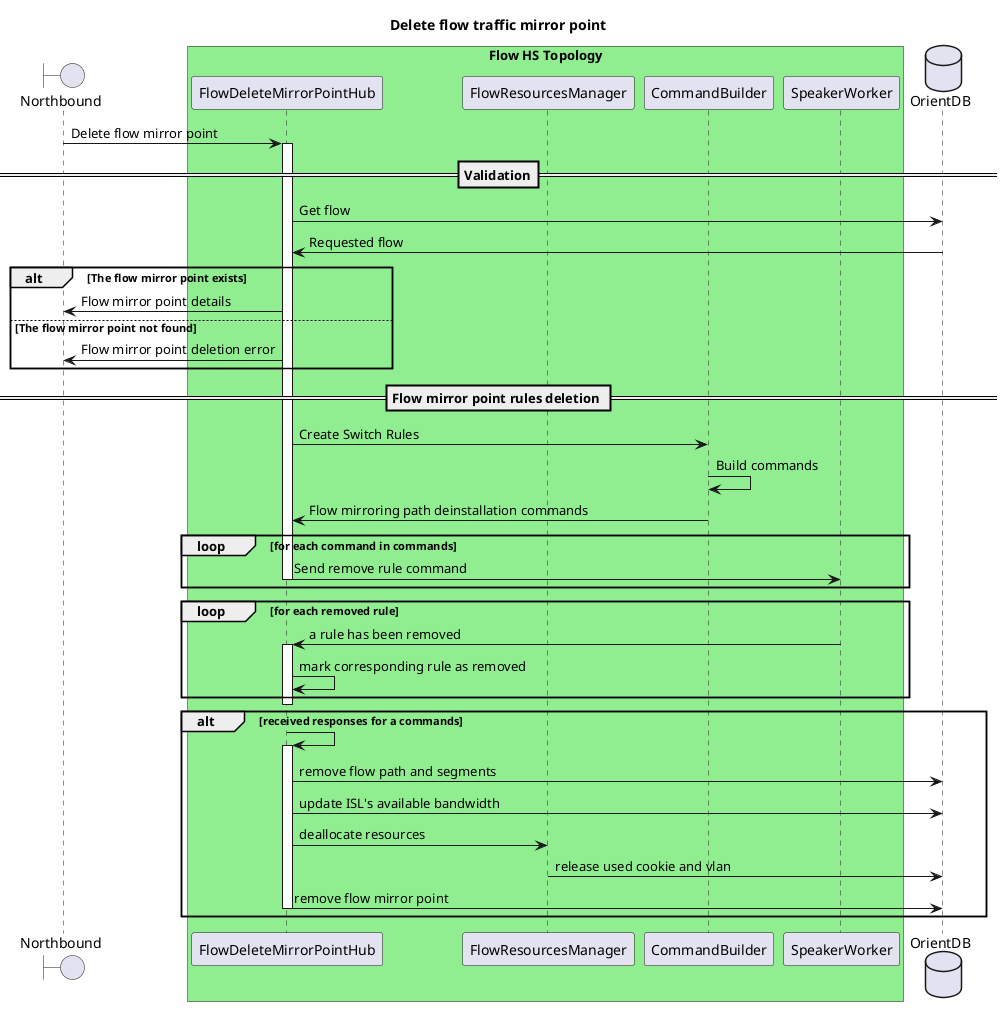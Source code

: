 @startuml
title Delete flow traffic mirror point

boundary Northbound
box "Flow HS Topology" #LightGreen
    participant FlowDeleteMirrorPointHub
    participant FlowResourcesManager
    participant CommandBuilder
    participant SpeakerWorker
end box
database OrientDB

Northbound -> FlowDeleteMirrorPointHub : Delete flow mirror point
activate FlowDeleteMirrorPointHub
 ==Validation==
FlowDeleteMirrorPointHub -> OrientDB : Get flow
FlowDeleteMirrorPointHub <- OrientDB : Requested flow
alt The flow mirror point exists
    Northbound <- FlowDeleteMirrorPointHub : Flow mirror point details
else The flow mirror point not found
    Northbound <- FlowDeleteMirrorPointHub : Flow mirror point deletion error
end

 == Flow mirror point rules deletion ==
FlowDeleteMirrorPointHub -> CommandBuilder : Create Switch Rules
CommandBuilder -> CommandBuilder : Build commands

FlowDeleteMirrorPointHub <- CommandBuilder: Flow mirroring path deinstallation commands
loop for each command in commands
    FlowDeleteMirrorPointHub -> SpeakerWorker : Send remove rule command
    deactivate FlowDeleteMirrorPointHub
end

loop for each removed rule
    FlowDeleteMirrorPointHub <- SpeakerWorker : a rule has been removed
    activate FlowDeleteMirrorPointHub
    FlowDeleteMirrorPointHub -> FlowDeleteMirrorPointHub : mark corresponding rule as removed
end
deactivate FlowDeleteMirrorPointHub

alt received responses for a commands
    FlowDeleteMirrorPointHub -> FlowDeleteMirrorPointHub
    activate FlowDeleteMirrorPointHub
    FlowDeleteMirrorPointHub -> OrientDB : remove flow path and segments
    FlowDeleteMirrorPointHub -> OrientDB : update ISL's available bandwidth
    FlowDeleteMirrorPointHub -> FlowResourcesManager : deallocate resources
    FlowResourcesManager -> OrientDB : release used cookie and vlan
    FlowDeleteMirrorPointHub -> OrientDB : remove flow mirror point
deactivate FlowDeleteMirrorPointHub
end

@enduml